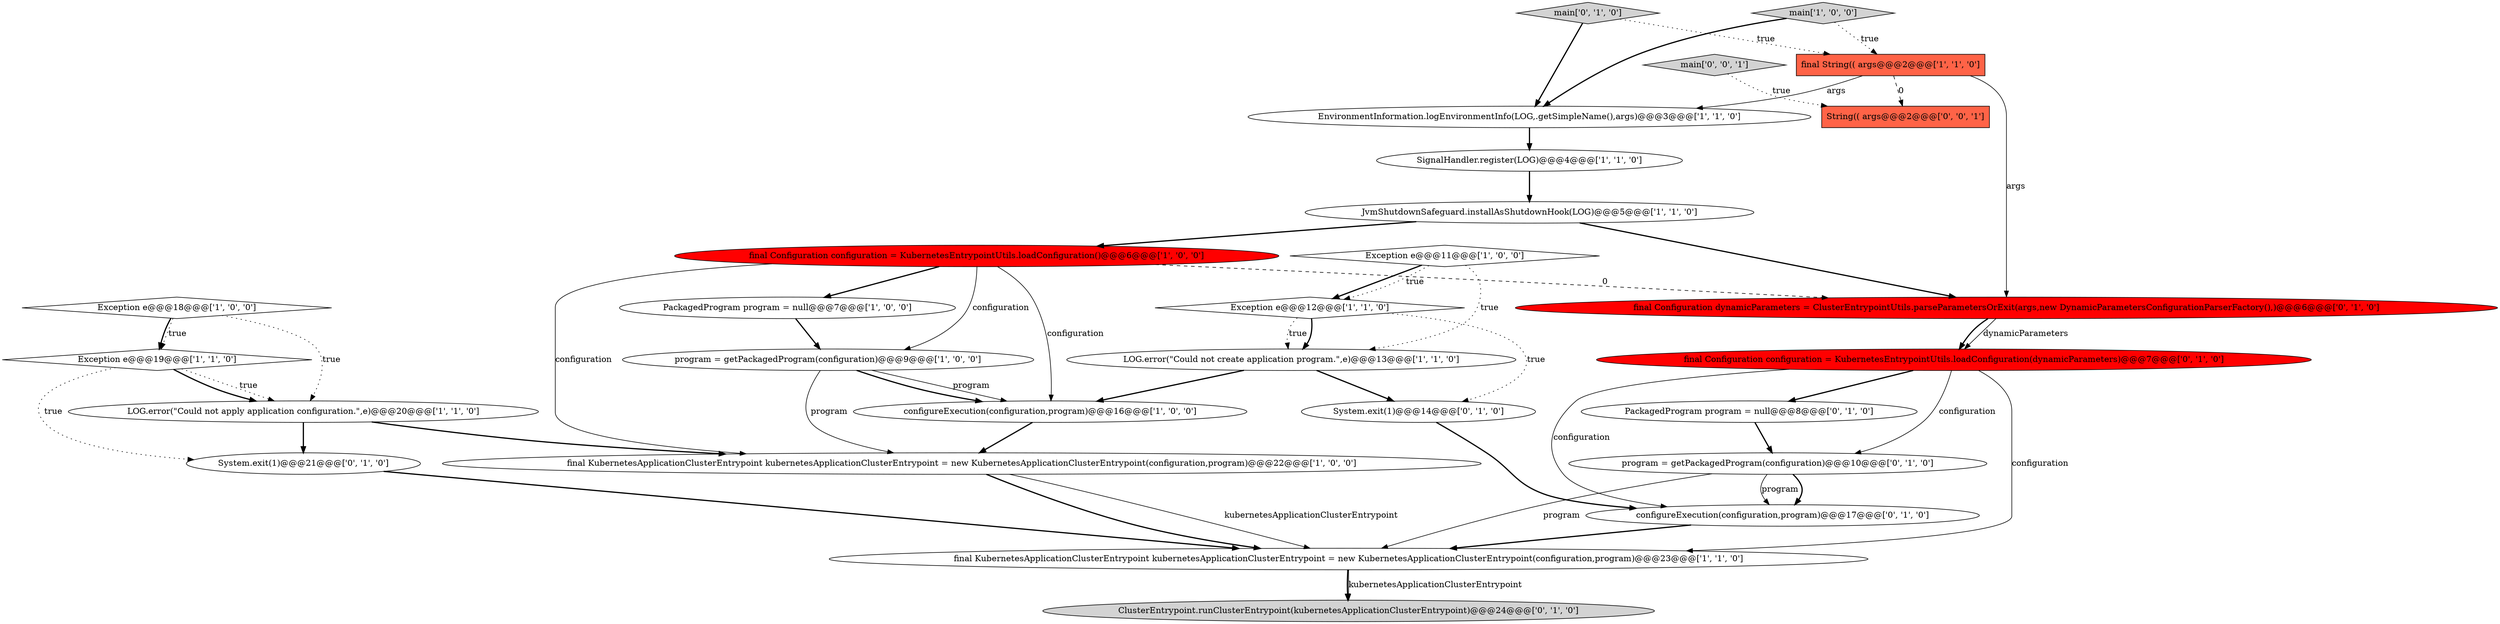 digraph {
7 [style = filled, label = "final String(( args@@@2@@@['1', '1', '0']", fillcolor = tomato, shape = box image = "AAA0AAABBB1BBB"];
2 [style = filled, label = "program = getPackagedProgram(configuration)@@@9@@@['1', '0', '0']", fillcolor = white, shape = ellipse image = "AAA0AAABBB1BBB"];
20 [style = filled, label = "final Configuration dynamicParameters = ClusterEntrypointUtils.parseParametersOrExit(args,new DynamicParametersConfigurationParserFactory(),)@@@6@@@['0', '1', '0']", fillcolor = red, shape = ellipse image = "AAA1AAABBB2BBB"];
22 [style = filled, label = "ClusterEntrypoint.runClusterEntrypoint(kubernetesApplicationClusterEntrypoint)@@@24@@@['0', '1', '0']", fillcolor = lightgray, shape = ellipse image = "AAA0AAABBB2BBB"];
18 [style = filled, label = "System.exit(1)@@@21@@@['0', '1', '0']", fillcolor = white, shape = ellipse image = "AAA0AAABBB2BBB"];
13 [style = filled, label = "final KubernetesApplicationClusterEntrypoint kubernetesApplicationClusterEntrypoint = new KubernetesApplicationClusterEntrypoint(configuration,program)@@@22@@@['1', '0', '0']", fillcolor = white, shape = ellipse image = "AAA0AAABBB1BBB"];
4 [style = filled, label = "Exception e@@@12@@@['1', '1', '0']", fillcolor = white, shape = diamond image = "AAA0AAABBB1BBB"];
3 [style = filled, label = "PackagedProgram program = null@@@7@@@['1', '0', '0']", fillcolor = white, shape = ellipse image = "AAA0AAABBB1BBB"];
15 [style = filled, label = "Exception e@@@19@@@['1', '1', '0']", fillcolor = white, shape = diamond image = "AAA0AAABBB1BBB"];
0 [style = filled, label = "LOG.error(\"Could not apply application configuration.\",e)@@@20@@@['1', '1', '0']", fillcolor = white, shape = ellipse image = "AAA0AAABBB1BBB"];
21 [style = filled, label = "System.exit(1)@@@14@@@['0', '1', '0']", fillcolor = white, shape = ellipse image = "AAA0AAABBB2BBB"];
11 [style = filled, label = "configureExecution(configuration,program)@@@16@@@['1', '0', '0']", fillcolor = white, shape = ellipse image = "AAA0AAABBB1BBB"];
27 [style = filled, label = "main['0', '0', '1']", fillcolor = lightgray, shape = diamond image = "AAA0AAABBB3BBB"];
26 [style = filled, label = "String(( args@@@2@@@['0', '0', '1']", fillcolor = tomato, shape = box image = "AAA0AAABBB3BBB"];
12 [style = filled, label = "LOG.error(\"Could not create application program.\",e)@@@13@@@['1', '1', '0']", fillcolor = white, shape = ellipse image = "AAA0AAABBB1BBB"];
24 [style = filled, label = "PackagedProgram program = null@@@8@@@['0', '1', '0']", fillcolor = white, shape = ellipse image = "AAA0AAABBB2BBB"];
25 [style = filled, label = "configureExecution(configuration,program)@@@17@@@['0', '1', '0']", fillcolor = white, shape = ellipse image = "AAA0AAABBB2BBB"];
17 [style = filled, label = "main['0', '1', '0']", fillcolor = lightgray, shape = diamond image = "AAA0AAABBB2BBB"];
5 [style = filled, label = "EnvironmentInformation.logEnvironmentInfo(LOG,.getSimpleName(),args)@@@3@@@['1', '1', '0']", fillcolor = white, shape = ellipse image = "AAA0AAABBB1BBB"];
23 [style = filled, label = "final Configuration configuration = KubernetesEntrypointUtils.loadConfiguration(dynamicParameters)@@@7@@@['0', '1', '0']", fillcolor = red, shape = ellipse image = "AAA1AAABBB2BBB"];
10 [style = filled, label = "main['1', '0', '0']", fillcolor = lightgray, shape = diamond image = "AAA0AAABBB1BBB"];
8 [style = filled, label = "SignalHandler.register(LOG)@@@4@@@['1', '1', '0']", fillcolor = white, shape = ellipse image = "AAA0AAABBB1BBB"];
19 [style = filled, label = "program = getPackagedProgram(configuration)@@@10@@@['0', '1', '0']", fillcolor = white, shape = ellipse image = "AAA0AAABBB2BBB"];
6 [style = filled, label = "final KubernetesApplicationClusterEntrypoint kubernetesApplicationClusterEntrypoint = new KubernetesApplicationClusterEntrypoint(configuration,program)@@@23@@@['1', '1', '0']", fillcolor = white, shape = ellipse image = "AAA0AAABBB1BBB"];
9 [style = filled, label = "Exception e@@@11@@@['1', '0', '0']", fillcolor = white, shape = diamond image = "AAA0AAABBB1BBB"];
1 [style = filled, label = "JvmShutdownSafeguard.installAsShutdownHook(LOG)@@@5@@@['1', '1', '0']", fillcolor = white, shape = ellipse image = "AAA0AAABBB1BBB"];
16 [style = filled, label = "Exception e@@@18@@@['1', '0', '0']", fillcolor = white, shape = diamond image = "AAA0AAABBB1BBB"];
14 [style = filled, label = "final Configuration configuration = KubernetesEntrypointUtils.loadConfiguration()@@@6@@@['1', '0', '0']", fillcolor = red, shape = ellipse image = "AAA1AAABBB1BBB"];
14->3 [style = bold, label=""];
16->15 [style = bold, label=""];
5->8 [style = bold, label=""];
17->5 [style = bold, label=""];
9->12 [style = dotted, label="true"];
24->19 [style = bold, label=""];
0->13 [style = bold, label=""];
20->23 [style = solid, label="dynamicParameters"];
2->11 [style = solid, label="program"];
12->21 [style = bold, label=""];
6->22 [style = bold, label=""];
27->26 [style = dotted, label="true"];
9->4 [style = bold, label=""];
15->18 [style = dotted, label="true"];
23->25 [style = solid, label="configuration"];
12->11 [style = bold, label=""];
1->20 [style = bold, label=""];
14->20 [style = dashed, label="0"];
23->6 [style = solid, label="configuration"];
13->6 [style = solid, label="kubernetesApplicationClusterEntrypoint"];
21->25 [style = bold, label=""];
25->6 [style = bold, label=""];
15->0 [style = dotted, label="true"];
19->6 [style = solid, label="program"];
19->25 [style = bold, label=""];
8->1 [style = bold, label=""];
4->21 [style = dotted, label="true"];
23->24 [style = bold, label=""];
2->13 [style = solid, label="program"];
10->5 [style = bold, label=""];
20->23 [style = bold, label=""];
3->2 [style = bold, label=""];
14->2 [style = solid, label="configuration"];
16->0 [style = dotted, label="true"];
18->6 [style = bold, label=""];
15->0 [style = bold, label=""];
11->13 [style = bold, label=""];
23->19 [style = solid, label="configuration"];
4->12 [style = bold, label=""];
7->20 [style = solid, label="args"];
9->4 [style = dotted, label="true"];
0->18 [style = bold, label=""];
1->14 [style = bold, label=""];
17->7 [style = dotted, label="true"];
14->11 [style = solid, label="configuration"];
13->6 [style = bold, label=""];
14->13 [style = solid, label="configuration"];
4->12 [style = dotted, label="true"];
7->26 [style = dashed, label="0"];
6->22 [style = solid, label="kubernetesApplicationClusterEntrypoint"];
7->5 [style = solid, label="args"];
2->11 [style = bold, label=""];
10->7 [style = dotted, label="true"];
19->25 [style = solid, label="program"];
16->15 [style = dotted, label="true"];
}
